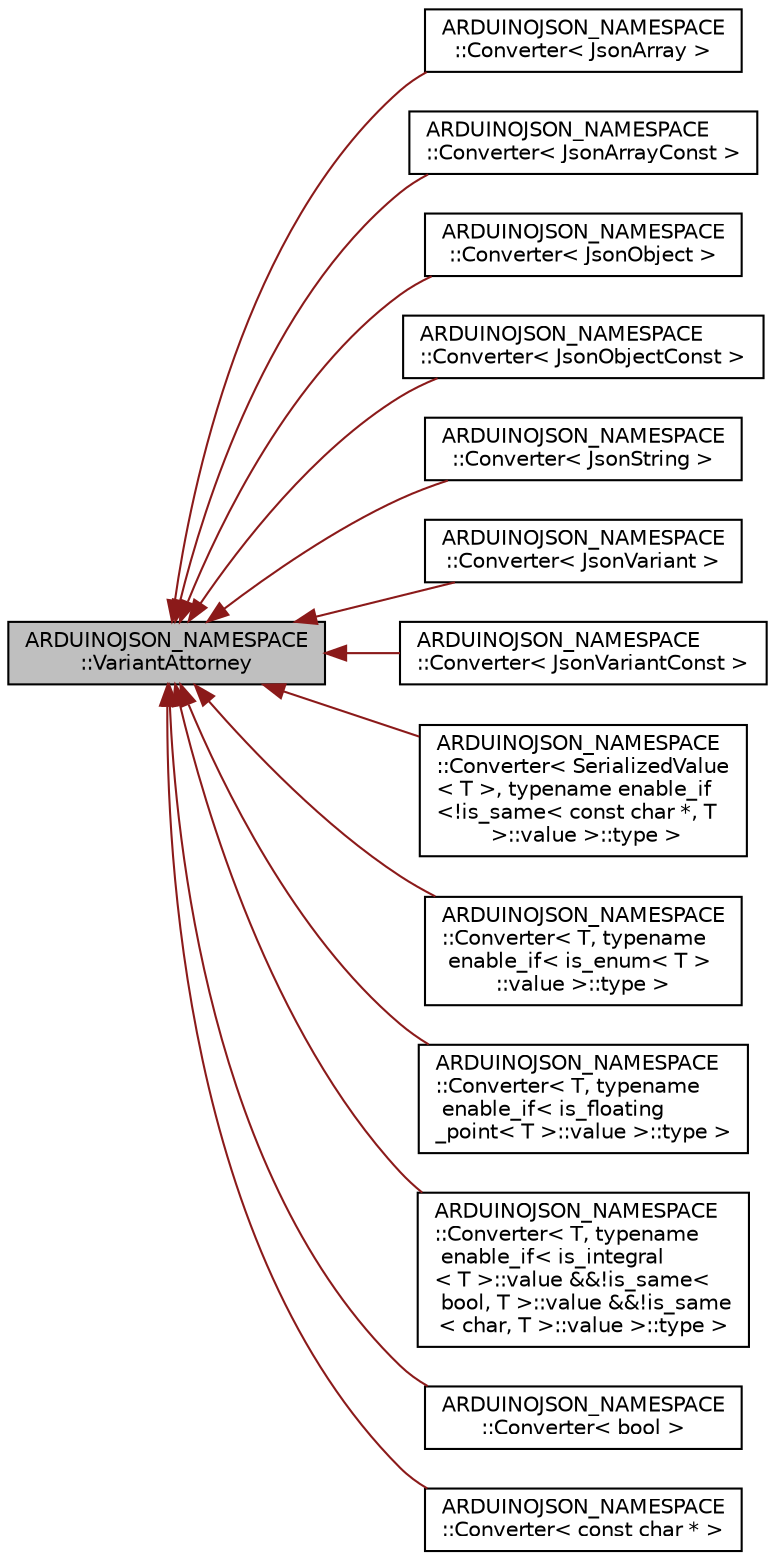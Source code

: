 digraph "ARDUINOJSON_NAMESPACE::VariantAttorney"
{
 // LATEX_PDF_SIZE
  edge [fontname="Helvetica",fontsize="10",labelfontname="Helvetica",labelfontsize="10"];
  node [fontname="Helvetica",fontsize="10",shape=record];
  rankdir="LR";
  Node1 [label="ARDUINOJSON_NAMESPACE\l::VariantAttorney",height=0.2,width=0.4,color="black", fillcolor="grey75", style="filled", fontcolor="black",tooltip=" "];
  Node1 -> Node2 [dir="back",color="firebrick4",fontsize="10",style="solid"];
  Node2 [label="ARDUINOJSON_NAMESPACE\l::Converter\< JsonArray \>",height=0.2,width=0.4,color="black", fillcolor="white", style="filled",URL="$structARDUINOJSON__NAMESPACE_1_1Converter_3_01JsonArray_01_4.html",tooltip=" "];
  Node1 -> Node3 [dir="back",color="firebrick4",fontsize="10",style="solid"];
  Node3 [label="ARDUINOJSON_NAMESPACE\l::Converter\< JsonArrayConst \>",height=0.2,width=0.4,color="black", fillcolor="white", style="filled",URL="$structARDUINOJSON__NAMESPACE_1_1Converter_3_01JsonArrayConst_01_4.html",tooltip=" "];
  Node1 -> Node4 [dir="back",color="firebrick4",fontsize="10",style="solid"];
  Node4 [label="ARDUINOJSON_NAMESPACE\l::Converter\< JsonObject \>",height=0.2,width=0.4,color="black", fillcolor="white", style="filled",URL="$structARDUINOJSON__NAMESPACE_1_1Converter_3_01JsonObject_01_4.html",tooltip=" "];
  Node1 -> Node5 [dir="back",color="firebrick4",fontsize="10",style="solid"];
  Node5 [label="ARDUINOJSON_NAMESPACE\l::Converter\< JsonObjectConst \>",height=0.2,width=0.4,color="black", fillcolor="white", style="filled",URL="$structARDUINOJSON__NAMESPACE_1_1Converter_3_01JsonObjectConst_01_4.html",tooltip=" "];
  Node1 -> Node6 [dir="back",color="firebrick4",fontsize="10",style="solid"];
  Node6 [label="ARDUINOJSON_NAMESPACE\l::Converter\< JsonString \>",height=0.2,width=0.4,color="black", fillcolor="white", style="filled",URL="$structARDUINOJSON__NAMESPACE_1_1Converter_3_01JsonString_01_4.html",tooltip=" "];
  Node1 -> Node7 [dir="back",color="firebrick4",fontsize="10",style="solid"];
  Node7 [label="ARDUINOJSON_NAMESPACE\l::Converter\< JsonVariant \>",height=0.2,width=0.4,color="black", fillcolor="white", style="filled",URL="$structARDUINOJSON__NAMESPACE_1_1Converter_3_01JsonVariant_01_4.html",tooltip=" "];
  Node1 -> Node8 [dir="back",color="firebrick4",fontsize="10",style="solid"];
  Node8 [label="ARDUINOJSON_NAMESPACE\l::Converter\< JsonVariantConst \>",height=0.2,width=0.4,color="black", fillcolor="white", style="filled",URL="$structARDUINOJSON__NAMESPACE_1_1Converter_3_01JsonVariantConst_01_4.html",tooltip=" "];
  Node1 -> Node9 [dir="back",color="firebrick4",fontsize="10",style="solid"];
  Node9 [label="ARDUINOJSON_NAMESPACE\l::Converter\< SerializedValue\l\< T \>, typename enable_if\l\<!is_same\< const char *, T\l \>::value \>::type \>",height=0.2,width=0.4,color="black", fillcolor="white", style="filled",URL="$structARDUINOJSON__NAMESPACE_1_1Converter_3_01SerializedValue_3_01T_01_4_00_01typename_01enable_8c165934429b8c1227ea939521dfb21d.html",tooltip=" "];
  Node1 -> Node10 [dir="back",color="firebrick4",fontsize="10",style="solid"];
  Node10 [label="ARDUINOJSON_NAMESPACE\l::Converter\< T, typename\l enable_if\< is_enum\< T \>\l::value \>::type \>",height=0.2,width=0.4,color="black", fillcolor="white", style="filled",URL="$structARDUINOJSON__NAMESPACE_1_1Converter_3_01T_00_01typename_01enable__if_3_01is__enum_3_01T_01_4_1_1value_01_4_1_1type_01_4.html",tooltip=" "];
  Node1 -> Node11 [dir="back",color="firebrick4",fontsize="10",style="solid"];
  Node11 [label="ARDUINOJSON_NAMESPACE\l::Converter\< T, typename\l enable_if\< is_floating\l_point\< T \>::value \>::type \>",height=0.2,width=0.4,color="black", fillcolor="white", style="filled",URL="$structARDUINOJSON__NAMESPACE_1_1Converter_3_01T_00_01typename_01enable__if_3_01is__floating__poi863942a1f00d179d50c7e77ff5c8f3e4.html",tooltip=" "];
  Node1 -> Node12 [dir="back",color="firebrick4",fontsize="10",style="solid"];
  Node12 [label="ARDUINOJSON_NAMESPACE\l::Converter\< T, typename\l enable_if\< is_integral\l\< T \>::value &&!is_same\<\l bool, T \>::value &&!is_same\l\< char, T \>::value \>::type \>",height=0.2,width=0.4,color="black", fillcolor="white", style="filled",URL="$structARDUINOJSON__NAMESPACE_1_1Converter_3_01T_00_01typename_01enable__if_3_01is__integral_3_01552366e8a75bd4cdd65a09318e10e6fd.html",tooltip=" "];
  Node1 -> Node13 [dir="back",color="firebrick4",fontsize="10",style="solid"];
  Node13 [label="ARDUINOJSON_NAMESPACE\l::Converter\< bool \>",height=0.2,width=0.4,color="black", fillcolor="white", style="filled",URL="$structARDUINOJSON__NAMESPACE_1_1Converter_3_01bool_01_4.html",tooltip=" "];
  Node1 -> Node14 [dir="back",color="firebrick4",fontsize="10",style="solid"];
  Node14 [label="ARDUINOJSON_NAMESPACE\l::Converter\< const char * \>",height=0.2,width=0.4,color="black", fillcolor="white", style="filled",URL="$structARDUINOJSON__NAMESPACE_1_1Converter_3_01const_01char_01_5_01_4.html",tooltip=" "];
}
